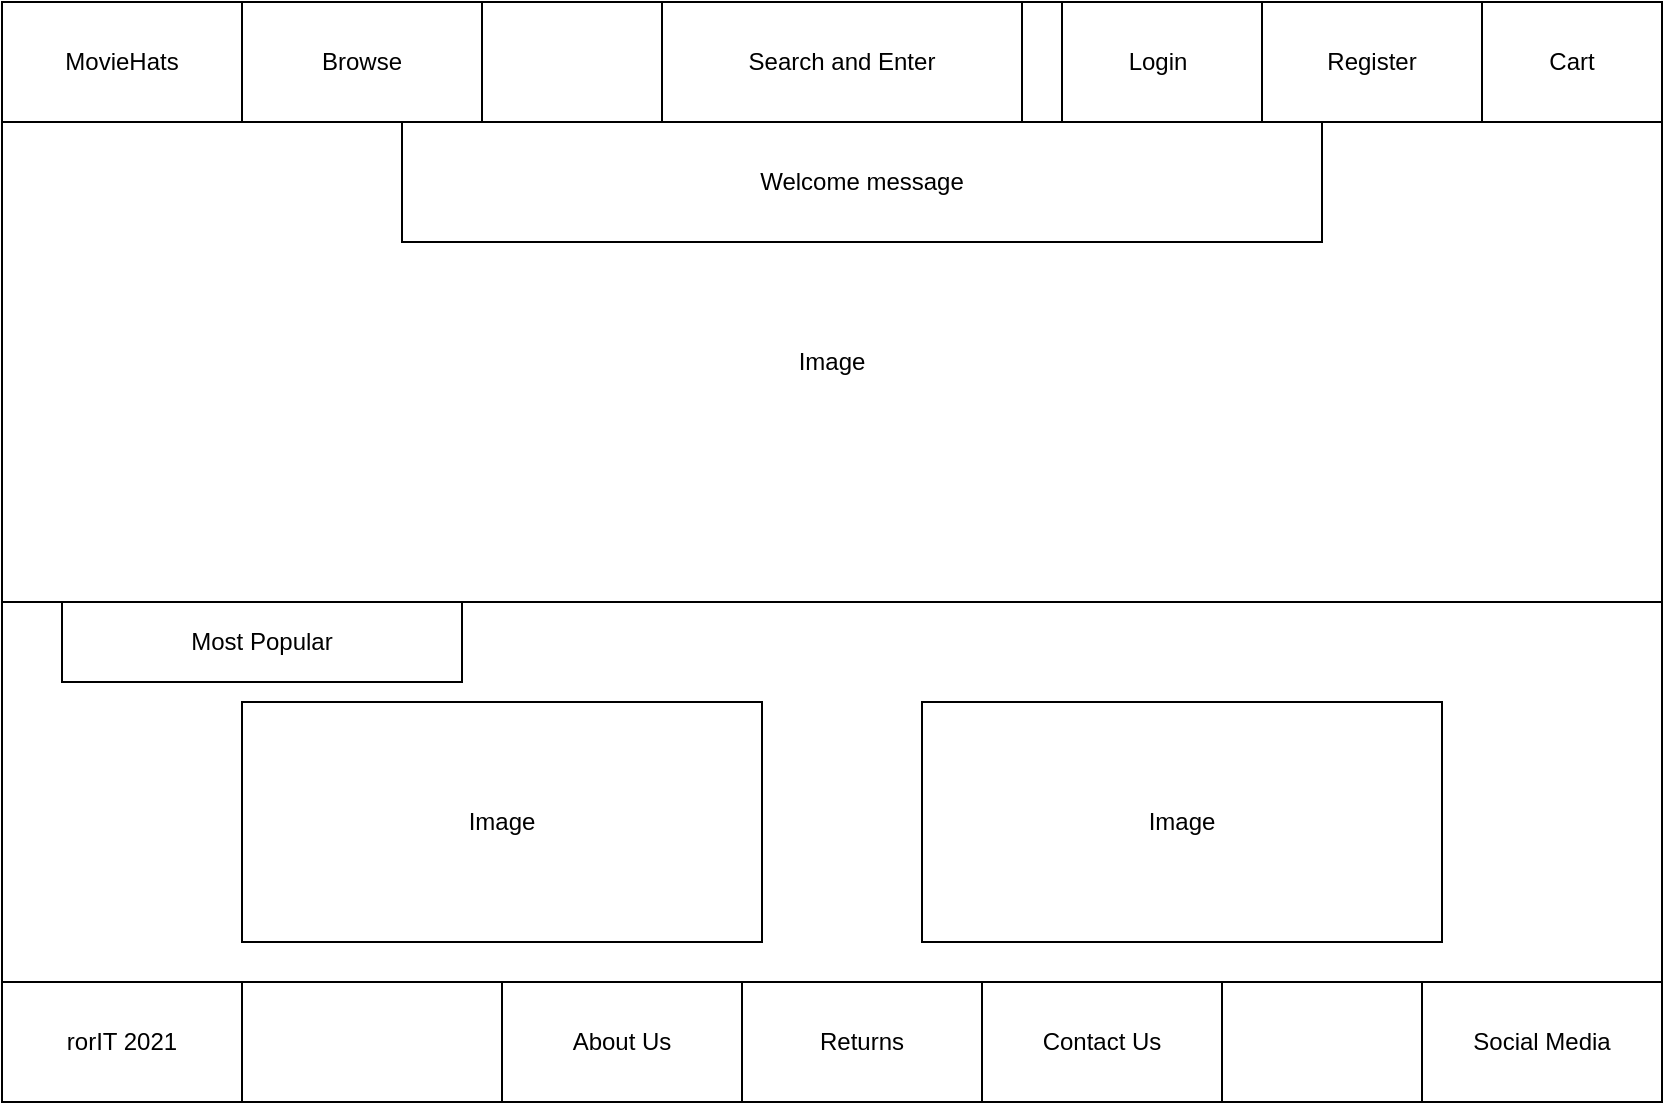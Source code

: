 <mxfile version="14.9.9" type="device"><diagram id="faj3YfZ-T6ufuM0HmhW7" name="Page-1"><mxGraphModel dx="943" dy="558" grid="1" gridSize="10" guides="1" tooltips="1" connect="1" arrows="1" fold="1" page="1" pageScale="1" pageWidth="850" pageHeight="1100" math="0" shadow="0"><root><mxCell id="0"/><mxCell id="1" parent="0"/><mxCell id="OLzMJetvI2RQSBR2EVAT-1" value="" style="rounded=0;whiteSpace=wrap;html=1;" vertex="1" parent="1"><mxGeometry x="10" y="10" width="830" height="550" as="geometry"/></mxCell><mxCell id="OLzMJetvI2RQSBR2EVAT-2" value="MovieHats" style="rounded=0;whiteSpace=wrap;html=1;" vertex="1" parent="1"><mxGeometry x="10" y="10" width="120" height="60" as="geometry"/></mxCell><mxCell id="OLzMJetvI2RQSBR2EVAT-3" value="Browse" style="rounded=0;whiteSpace=wrap;html=1;" vertex="1" parent="1"><mxGeometry x="130" y="10" width="120" height="60" as="geometry"/></mxCell><mxCell id="OLzMJetvI2RQSBR2EVAT-4" value="Cart" style="rounded=0;whiteSpace=wrap;html=1;" vertex="1" parent="1"><mxGeometry x="750" y="10" width="90" height="60" as="geometry"/></mxCell><mxCell id="OLzMJetvI2RQSBR2EVAT-5" value="Register" style="rounded=0;whiteSpace=wrap;html=1;" vertex="1" parent="1"><mxGeometry x="640" y="10" width="110" height="60" as="geometry"/></mxCell><mxCell id="OLzMJetvI2RQSBR2EVAT-6" value="&amp;nbsp;&amp;nbsp; Login&lt;span style=&quot;white-space: pre&quot;&gt;&#9;&lt;/span&gt;" style="rounded=0;whiteSpace=wrap;html=1;" vertex="1" parent="1"><mxGeometry x="540" y="10" width="100" height="60" as="geometry"/></mxCell><mxCell id="OLzMJetvI2RQSBR2EVAT-7" value="Search and Enter" style="rounded=0;whiteSpace=wrap;html=1;" vertex="1" parent="1"><mxGeometry x="340" y="10" width="180" height="60" as="geometry"/></mxCell><mxCell id="OLzMJetvI2RQSBR2EVAT-8" value="" style="rounded=0;whiteSpace=wrap;html=1;" vertex="1" parent="1"><mxGeometry x="10" y="500" width="830" height="60" as="geometry"/></mxCell><mxCell id="OLzMJetvI2RQSBR2EVAT-9" value="About Us" style="rounded=0;whiteSpace=wrap;html=1;" vertex="1" parent="1"><mxGeometry x="260" y="500" width="120" height="60" as="geometry"/></mxCell><mxCell id="OLzMJetvI2RQSBR2EVAT-10" value="Returns" style="rounded=0;whiteSpace=wrap;html=1;" vertex="1" parent="1"><mxGeometry x="380" y="500" width="120" height="60" as="geometry"/></mxCell><mxCell id="OLzMJetvI2RQSBR2EVAT-11" value="Contact Us" style="rounded=0;whiteSpace=wrap;html=1;" vertex="1" parent="1"><mxGeometry x="500" y="500" width="120" height="60" as="geometry"/></mxCell><mxCell id="OLzMJetvI2RQSBR2EVAT-12" value="Social Media" style="rounded=0;whiteSpace=wrap;html=1;" vertex="1" parent="1"><mxGeometry x="720" y="500" width="120" height="60" as="geometry"/></mxCell><mxCell id="OLzMJetvI2RQSBR2EVAT-13" value="rorIT 2021" style="rounded=0;whiteSpace=wrap;html=1;" vertex="1" parent="1"><mxGeometry x="10" y="500" width="120" height="60" as="geometry"/></mxCell><mxCell id="OLzMJetvI2RQSBR2EVAT-14" value="Image" style="rounded=0;whiteSpace=wrap;html=1;" vertex="1" parent="1"><mxGeometry x="10" y="70" width="830" height="240" as="geometry"/></mxCell><mxCell id="OLzMJetvI2RQSBR2EVAT-15" value="Welcome message" style="rounded=0;whiteSpace=wrap;html=1;" vertex="1" parent="1"><mxGeometry x="210" y="70" width="460" height="60" as="geometry"/></mxCell><mxCell id="OLzMJetvI2RQSBR2EVAT-17" value="Image" style="rounded=0;whiteSpace=wrap;html=1;" vertex="1" parent="1"><mxGeometry x="130" y="360" width="260" height="120" as="geometry"/></mxCell><mxCell id="OLzMJetvI2RQSBR2EVAT-18" value="Image" style="rounded=0;whiteSpace=wrap;html=1;" vertex="1" parent="1"><mxGeometry x="470" y="360" width="260" height="120" as="geometry"/></mxCell><mxCell id="OLzMJetvI2RQSBR2EVAT-19" value="Most Popular" style="rounded=0;whiteSpace=wrap;html=1;" vertex="1" parent="1"><mxGeometry x="40" y="310" width="200" height="40" as="geometry"/></mxCell></root></mxGraphModel></diagram></mxfile>